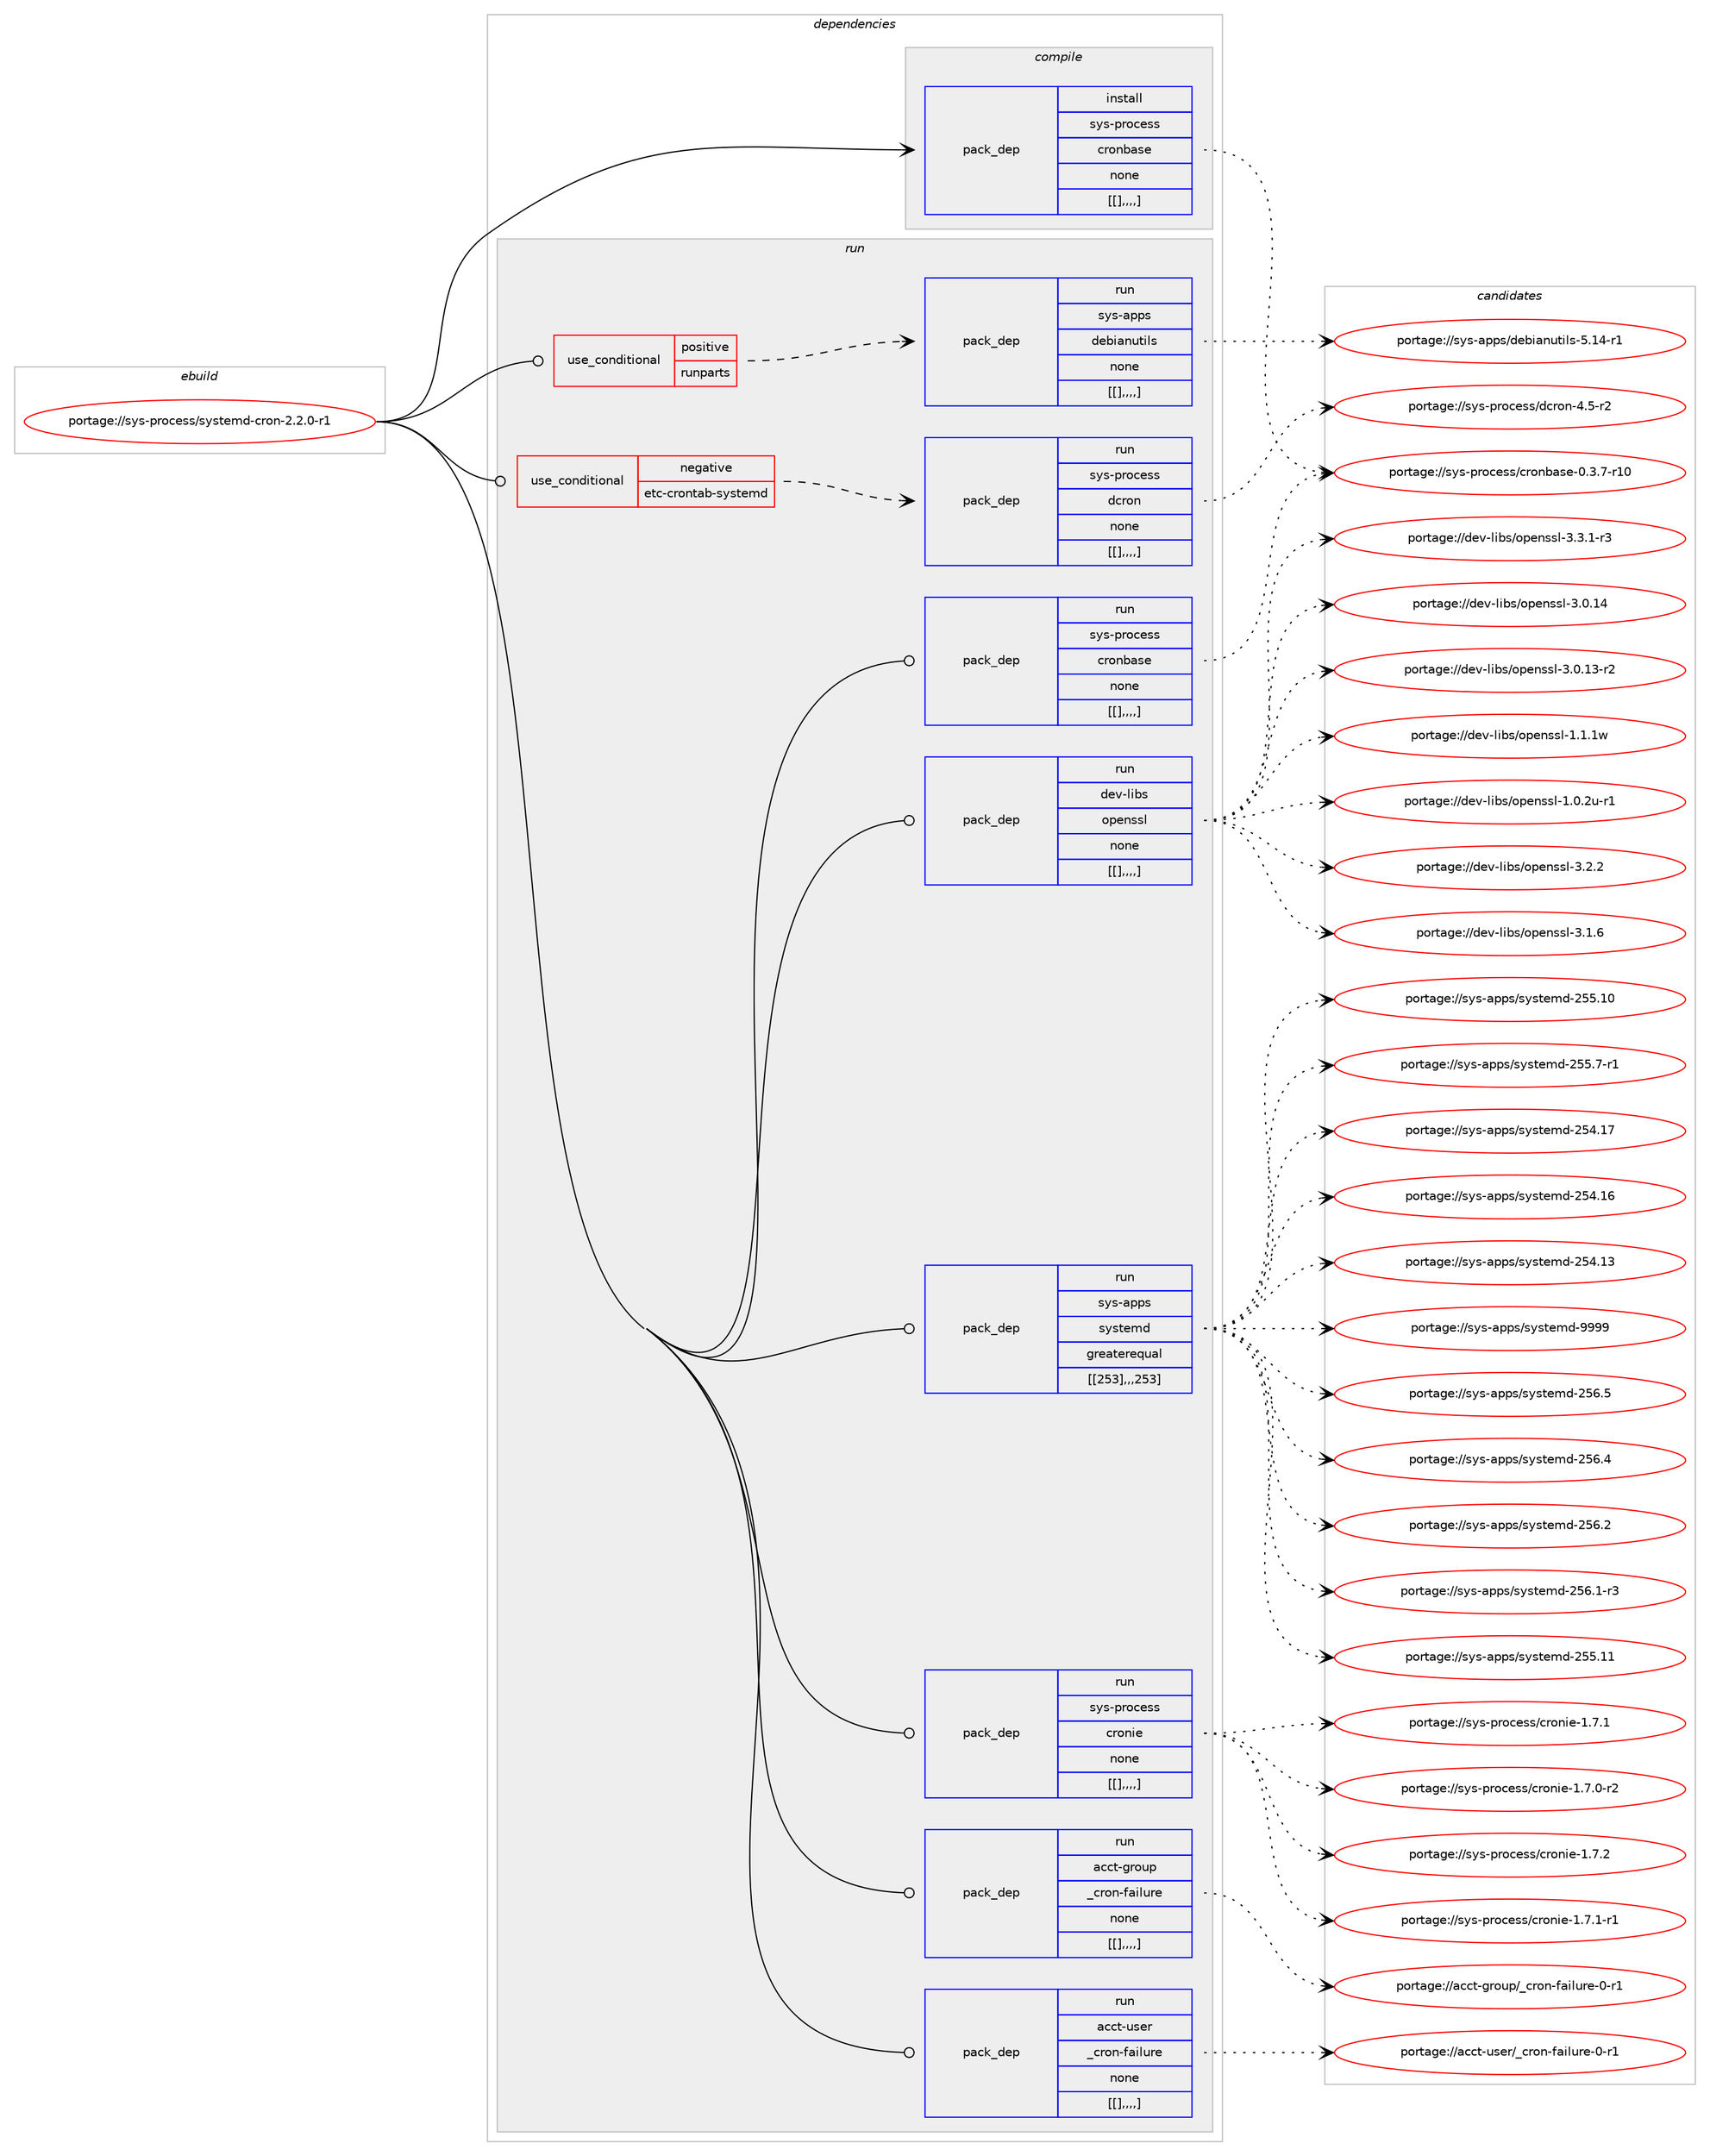 digraph prolog {

# *************
# Graph options
# *************

newrank=true;
concentrate=true;
compound=true;
graph [rankdir=LR,fontname=Helvetica,fontsize=10,ranksep=1.5];#, ranksep=2.5, nodesep=0.2];
edge  [arrowhead=vee];
node  [fontname=Helvetica,fontsize=10];

# **********
# The ebuild
# **********

subgraph cluster_leftcol {
color=gray;
label=<<i>ebuild</i>>;
id [label="portage://sys-process/systemd-cron-2.2.0-r1", color=red, width=4, href="../sys-process/systemd-cron-2.2.0-r1.svg"];
}

# ****************
# The dependencies
# ****************

subgraph cluster_midcol {
color=gray;
label=<<i>dependencies</i>>;
subgraph cluster_compile {
fillcolor="#eeeeee";
style=filled;
label=<<i>compile</i>>;
subgraph pack335478 {
dependency461865 [label=<<TABLE BORDER="0" CELLBORDER="1" CELLSPACING="0" CELLPADDING="4" WIDTH="220"><TR><TD ROWSPAN="6" CELLPADDING="30">pack_dep</TD></TR><TR><TD WIDTH="110">install</TD></TR><TR><TD>sys-process</TD></TR><TR><TD>cronbase</TD></TR><TR><TD>none</TD></TR><TR><TD>[[],,,,]</TD></TR></TABLE>>, shape=none, color=blue];
}
id:e -> dependency461865:w [weight=20,style="solid",arrowhead="vee"];
}
subgraph cluster_compileandrun {
fillcolor="#eeeeee";
style=filled;
label=<<i>compile and run</i>>;
}
subgraph cluster_run {
fillcolor="#eeeeee";
style=filled;
label=<<i>run</i>>;
subgraph cond123262 {
dependency461866 [label=<<TABLE BORDER="0" CELLBORDER="1" CELLSPACING="0" CELLPADDING="4"><TR><TD ROWSPAN="3" CELLPADDING="10">use_conditional</TD></TR><TR><TD>negative</TD></TR><TR><TD>etc-crontab-systemd</TD></TR></TABLE>>, shape=none, color=red];
subgraph pack335479 {
dependency461867 [label=<<TABLE BORDER="0" CELLBORDER="1" CELLSPACING="0" CELLPADDING="4" WIDTH="220"><TR><TD ROWSPAN="6" CELLPADDING="30">pack_dep</TD></TR><TR><TD WIDTH="110">run</TD></TR><TR><TD>sys-process</TD></TR><TR><TD>dcron</TD></TR><TR><TD>none</TD></TR><TR><TD>[[],,,,]</TD></TR></TABLE>>, shape=none, color=blue];
}
dependency461866:e -> dependency461867:w [weight=20,style="dashed",arrowhead="vee"];
}
id:e -> dependency461866:w [weight=20,style="solid",arrowhead="odot"];
subgraph cond123263 {
dependency461868 [label=<<TABLE BORDER="0" CELLBORDER="1" CELLSPACING="0" CELLPADDING="4"><TR><TD ROWSPAN="3" CELLPADDING="10">use_conditional</TD></TR><TR><TD>positive</TD></TR><TR><TD>runparts</TD></TR></TABLE>>, shape=none, color=red];
subgraph pack335480 {
dependency461869 [label=<<TABLE BORDER="0" CELLBORDER="1" CELLSPACING="0" CELLPADDING="4" WIDTH="220"><TR><TD ROWSPAN="6" CELLPADDING="30">pack_dep</TD></TR><TR><TD WIDTH="110">run</TD></TR><TR><TD>sys-apps</TD></TR><TR><TD>debianutils</TD></TR><TR><TD>none</TD></TR><TR><TD>[[],,,,]</TD></TR></TABLE>>, shape=none, color=blue];
}
dependency461868:e -> dependency461869:w [weight=20,style="dashed",arrowhead="vee"];
}
id:e -> dependency461868:w [weight=20,style="solid",arrowhead="odot"];
subgraph pack335481 {
dependency461870 [label=<<TABLE BORDER="0" CELLBORDER="1" CELLSPACING="0" CELLPADDING="4" WIDTH="220"><TR><TD ROWSPAN="6" CELLPADDING="30">pack_dep</TD></TR><TR><TD WIDTH="110">run</TD></TR><TR><TD>acct-group</TD></TR><TR><TD>_cron-failure</TD></TR><TR><TD>none</TD></TR><TR><TD>[[],,,,]</TD></TR></TABLE>>, shape=none, color=blue];
}
id:e -> dependency461870:w [weight=20,style="solid",arrowhead="odot"];
subgraph pack335482 {
dependency461871 [label=<<TABLE BORDER="0" CELLBORDER="1" CELLSPACING="0" CELLPADDING="4" WIDTH="220"><TR><TD ROWSPAN="6" CELLPADDING="30">pack_dep</TD></TR><TR><TD WIDTH="110">run</TD></TR><TR><TD>acct-user</TD></TR><TR><TD>_cron-failure</TD></TR><TR><TD>none</TD></TR><TR><TD>[[],,,,]</TD></TR></TABLE>>, shape=none, color=blue];
}
id:e -> dependency461871:w [weight=20,style="solid",arrowhead="odot"];
subgraph pack335483 {
dependency461872 [label=<<TABLE BORDER="0" CELLBORDER="1" CELLSPACING="0" CELLPADDING="4" WIDTH="220"><TR><TD ROWSPAN="6" CELLPADDING="30">pack_dep</TD></TR><TR><TD WIDTH="110">run</TD></TR><TR><TD>dev-libs</TD></TR><TR><TD>openssl</TD></TR><TR><TD>none</TD></TR><TR><TD>[[],,,,]</TD></TR></TABLE>>, shape=none, color=blue];
}
id:e -> dependency461872:w [weight=20,style="solid",arrowhead="odot"];
subgraph pack335484 {
dependency461873 [label=<<TABLE BORDER="0" CELLBORDER="1" CELLSPACING="0" CELLPADDING="4" WIDTH="220"><TR><TD ROWSPAN="6" CELLPADDING="30">pack_dep</TD></TR><TR><TD WIDTH="110">run</TD></TR><TR><TD>sys-apps</TD></TR><TR><TD>systemd</TD></TR><TR><TD>greaterequal</TD></TR><TR><TD>[[253],,,253]</TD></TR></TABLE>>, shape=none, color=blue];
}
id:e -> dependency461873:w [weight=20,style="solid",arrowhead="odot"];
subgraph pack335485 {
dependency461874 [label=<<TABLE BORDER="0" CELLBORDER="1" CELLSPACING="0" CELLPADDING="4" WIDTH="220"><TR><TD ROWSPAN="6" CELLPADDING="30">pack_dep</TD></TR><TR><TD WIDTH="110">run</TD></TR><TR><TD>sys-process</TD></TR><TR><TD>cronbase</TD></TR><TR><TD>none</TD></TR><TR><TD>[[],,,,]</TD></TR></TABLE>>, shape=none, color=blue];
}
id:e -> dependency461874:w [weight=20,style="solid",arrowhead="odot"];
subgraph pack335486 {
dependency461875 [label=<<TABLE BORDER="0" CELLBORDER="1" CELLSPACING="0" CELLPADDING="4" WIDTH="220"><TR><TD ROWSPAN="6" CELLPADDING="30">pack_dep</TD></TR><TR><TD WIDTH="110">run</TD></TR><TR><TD>sys-process</TD></TR><TR><TD>cronie</TD></TR><TR><TD>none</TD></TR><TR><TD>[[],,,,]</TD></TR></TABLE>>, shape=none, color=blue];
}
id:e -> dependency461875:w [weight=20,style="solid",arrowhead="odot"];
}
}

# **************
# The candidates
# **************

subgraph cluster_choices {
rank=same;
color=gray;
label=<<i>candidates</i>>;

subgraph choice335478 {
color=black;
nodesep=1;
choice115121115451121141119910111511547991141111109897115101454846514655451144948 [label="portage://sys-process/cronbase-0.3.7-r10", color=red, width=4,href="../sys-process/cronbase-0.3.7-r10.svg"];
dependency461865:e -> choice115121115451121141119910111511547991141111109897115101454846514655451144948:w [style=dotted,weight="100"];
}
subgraph choice335479 {
color=black;
nodesep=1;
choice11512111545112114111991011151154710099114111110455246534511450 [label="portage://sys-process/dcron-4.5-r2", color=red, width=4,href="../sys-process/dcron-4.5-r2.svg"];
dependency461867:e -> choice11512111545112114111991011151154710099114111110455246534511450:w [style=dotted,weight="100"];
}
subgraph choice335480 {
color=black;
nodesep=1;
choice115121115459711211211547100101981059711011711610510811545534649524511449 [label="portage://sys-apps/debianutils-5.14-r1", color=red, width=4,href="../sys-apps/debianutils-5.14-r1.svg"];
dependency461869:e -> choice115121115459711211211547100101981059711011711610510811545534649524511449:w [style=dotted,weight="100"];
}
subgraph choice335481 {
color=black;
nodesep=1;
choice97999911645103114111117112479599114111110451029710510811711410145484511449 [label="portage://acct-group/_cron-failure-0-r1", color=red, width=4,href="../acct-group/_cron-failure-0-r1.svg"];
dependency461870:e -> choice97999911645103114111117112479599114111110451029710510811711410145484511449:w [style=dotted,weight="100"];
}
subgraph choice335482 {
color=black;
nodesep=1;
choice97999911645117115101114479599114111110451029710510811711410145484511449 [label="portage://acct-user/_cron-failure-0-r1", color=red, width=4,href="../acct-user/_cron-failure-0-r1.svg"];
dependency461871:e -> choice97999911645117115101114479599114111110451029710510811711410145484511449:w [style=dotted,weight="100"];
}
subgraph choice335483 {
color=black;
nodesep=1;
choice1001011184510810598115471111121011101151151084551465146494511451 [label="portage://dev-libs/openssl-3.3.1-r3", color=red, width=4,href="../dev-libs/openssl-3.3.1-r3.svg"];
choice100101118451081059811547111112101110115115108455146504650 [label="portage://dev-libs/openssl-3.2.2", color=red, width=4,href="../dev-libs/openssl-3.2.2.svg"];
choice100101118451081059811547111112101110115115108455146494654 [label="portage://dev-libs/openssl-3.1.6", color=red, width=4,href="../dev-libs/openssl-3.1.6.svg"];
choice10010111845108105981154711111210111011511510845514648464952 [label="portage://dev-libs/openssl-3.0.14", color=red, width=4,href="../dev-libs/openssl-3.0.14.svg"];
choice100101118451081059811547111112101110115115108455146484649514511450 [label="portage://dev-libs/openssl-3.0.13-r2", color=red, width=4,href="../dev-libs/openssl-3.0.13-r2.svg"];
choice100101118451081059811547111112101110115115108454946494649119 [label="portage://dev-libs/openssl-1.1.1w", color=red, width=4,href="../dev-libs/openssl-1.1.1w.svg"];
choice1001011184510810598115471111121011101151151084549464846501174511449 [label="portage://dev-libs/openssl-1.0.2u-r1", color=red, width=4,href="../dev-libs/openssl-1.0.2u-r1.svg"];
dependency461872:e -> choice1001011184510810598115471111121011101151151084551465146494511451:w [style=dotted,weight="100"];
dependency461872:e -> choice100101118451081059811547111112101110115115108455146504650:w [style=dotted,weight="100"];
dependency461872:e -> choice100101118451081059811547111112101110115115108455146494654:w [style=dotted,weight="100"];
dependency461872:e -> choice10010111845108105981154711111210111011511510845514648464952:w [style=dotted,weight="100"];
dependency461872:e -> choice100101118451081059811547111112101110115115108455146484649514511450:w [style=dotted,weight="100"];
dependency461872:e -> choice100101118451081059811547111112101110115115108454946494649119:w [style=dotted,weight="100"];
dependency461872:e -> choice1001011184510810598115471111121011101151151084549464846501174511449:w [style=dotted,weight="100"];
}
subgraph choice335484 {
color=black;
nodesep=1;
choice1151211154597112112115471151211151161011091004557575757 [label="portage://sys-apps/systemd-9999", color=red, width=4,href="../sys-apps/systemd-9999.svg"];
choice115121115459711211211547115121115116101109100455053544653 [label="portage://sys-apps/systemd-256.5", color=red, width=4,href="../sys-apps/systemd-256.5.svg"];
choice115121115459711211211547115121115116101109100455053544652 [label="portage://sys-apps/systemd-256.4", color=red, width=4,href="../sys-apps/systemd-256.4.svg"];
choice115121115459711211211547115121115116101109100455053544650 [label="portage://sys-apps/systemd-256.2", color=red, width=4,href="../sys-apps/systemd-256.2.svg"];
choice1151211154597112112115471151211151161011091004550535446494511451 [label="portage://sys-apps/systemd-256.1-r3", color=red, width=4,href="../sys-apps/systemd-256.1-r3.svg"];
choice11512111545971121121154711512111511610110910045505353464949 [label="portage://sys-apps/systemd-255.11", color=red, width=4,href="../sys-apps/systemd-255.11.svg"];
choice11512111545971121121154711512111511610110910045505353464948 [label="portage://sys-apps/systemd-255.10", color=red, width=4,href="../sys-apps/systemd-255.10.svg"];
choice1151211154597112112115471151211151161011091004550535346554511449 [label="portage://sys-apps/systemd-255.7-r1", color=red, width=4,href="../sys-apps/systemd-255.7-r1.svg"];
choice11512111545971121121154711512111511610110910045505352464955 [label="portage://sys-apps/systemd-254.17", color=red, width=4,href="../sys-apps/systemd-254.17.svg"];
choice11512111545971121121154711512111511610110910045505352464954 [label="portage://sys-apps/systemd-254.16", color=red, width=4,href="../sys-apps/systemd-254.16.svg"];
choice11512111545971121121154711512111511610110910045505352464951 [label="portage://sys-apps/systemd-254.13", color=red, width=4,href="../sys-apps/systemd-254.13.svg"];
dependency461873:e -> choice1151211154597112112115471151211151161011091004557575757:w [style=dotted,weight="100"];
dependency461873:e -> choice115121115459711211211547115121115116101109100455053544653:w [style=dotted,weight="100"];
dependency461873:e -> choice115121115459711211211547115121115116101109100455053544652:w [style=dotted,weight="100"];
dependency461873:e -> choice115121115459711211211547115121115116101109100455053544650:w [style=dotted,weight="100"];
dependency461873:e -> choice1151211154597112112115471151211151161011091004550535446494511451:w [style=dotted,weight="100"];
dependency461873:e -> choice11512111545971121121154711512111511610110910045505353464949:w [style=dotted,weight="100"];
dependency461873:e -> choice11512111545971121121154711512111511610110910045505353464948:w [style=dotted,weight="100"];
dependency461873:e -> choice1151211154597112112115471151211151161011091004550535346554511449:w [style=dotted,weight="100"];
dependency461873:e -> choice11512111545971121121154711512111511610110910045505352464955:w [style=dotted,weight="100"];
dependency461873:e -> choice11512111545971121121154711512111511610110910045505352464954:w [style=dotted,weight="100"];
dependency461873:e -> choice11512111545971121121154711512111511610110910045505352464951:w [style=dotted,weight="100"];
}
subgraph choice335485 {
color=black;
nodesep=1;
choice115121115451121141119910111511547991141111109897115101454846514655451144948 [label="portage://sys-process/cronbase-0.3.7-r10", color=red, width=4,href="../sys-process/cronbase-0.3.7-r10.svg"];
dependency461874:e -> choice115121115451121141119910111511547991141111109897115101454846514655451144948:w [style=dotted,weight="100"];
}
subgraph choice335486 {
color=black;
nodesep=1;
choice11512111545112114111991011151154799114111110105101454946554650 [label="portage://sys-process/cronie-1.7.2", color=red, width=4,href="../sys-process/cronie-1.7.2.svg"];
choice115121115451121141119910111511547991141111101051014549465546494511449 [label="portage://sys-process/cronie-1.7.1-r1", color=red, width=4,href="../sys-process/cronie-1.7.1-r1.svg"];
choice11512111545112114111991011151154799114111110105101454946554649 [label="portage://sys-process/cronie-1.7.1", color=red, width=4,href="../sys-process/cronie-1.7.1.svg"];
choice115121115451121141119910111511547991141111101051014549465546484511450 [label="portage://sys-process/cronie-1.7.0-r2", color=red, width=4,href="../sys-process/cronie-1.7.0-r2.svg"];
dependency461875:e -> choice11512111545112114111991011151154799114111110105101454946554650:w [style=dotted,weight="100"];
dependency461875:e -> choice115121115451121141119910111511547991141111101051014549465546494511449:w [style=dotted,weight="100"];
dependency461875:e -> choice11512111545112114111991011151154799114111110105101454946554649:w [style=dotted,weight="100"];
dependency461875:e -> choice115121115451121141119910111511547991141111101051014549465546484511450:w [style=dotted,weight="100"];
}
}

}
